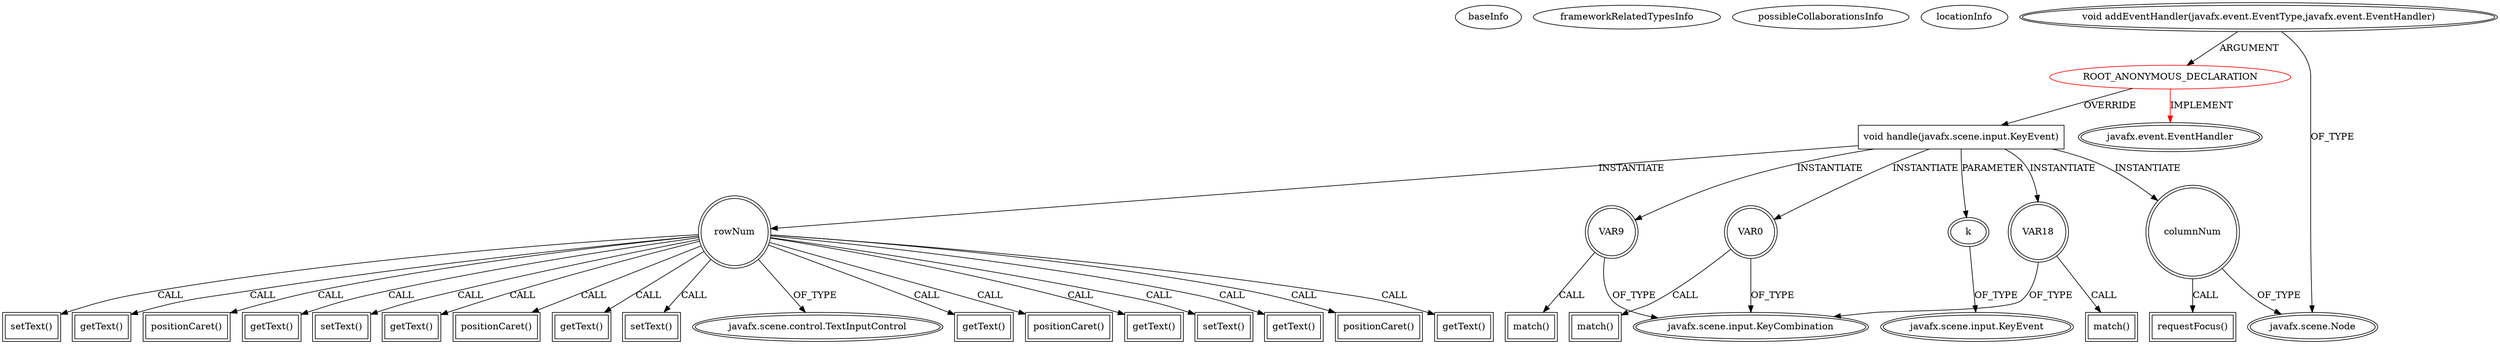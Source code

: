 digraph {
baseInfo[graphId=4397,category="extension_graph",isAnonymous=true,possibleRelation=false]
frameworkRelatedTypesInfo[0="javafx.event.EventHandler"]
possibleCollaborationsInfo[]
locationInfo[projectName="svadlamudi-GaussJordanElimination",filePath="/svadlamudi-GaussJordanElimination/GaussJordanElimination-master/src/gauss/jordan/elimination/MainController.java",contextSignature="void initialize(java.net.URL,java.util.ResourceBundle)",graphId="4397"]
0[label="ROOT_ANONYMOUS_DECLARATION",vertexType="ROOT_ANONYMOUS_DECLARATION",isFrameworkType=false,color=red]
1[label="javafx.event.EventHandler",vertexType="FRAMEWORK_INTERFACE_TYPE",isFrameworkType=true,peripheries=2]
2[label="void addEventHandler(javafx.event.EventType,javafx.event.EventHandler)",vertexType="OUTSIDE_CALL",isFrameworkType=true,peripheries=2]
3[label="javafx.scene.Node",vertexType="FRAMEWORK_CLASS_TYPE",isFrameworkType=true,peripheries=2]
4[label="void handle(javafx.scene.input.KeyEvent)",vertexType="OVERRIDING_METHOD_DECLARATION",isFrameworkType=false,shape=box]
5[label="k",vertexType="PARAMETER_DECLARATION",isFrameworkType=true,peripheries=2]
6[label="javafx.scene.input.KeyEvent",vertexType="FRAMEWORK_CLASS_TYPE",isFrameworkType=true,peripheries=2]
7[label="VAR0",vertexType="VARIABLE_EXPRESION",isFrameworkType=true,peripheries=2,shape=circle]
9[label="javafx.scene.input.KeyCombination",vertexType="FRAMEWORK_CLASS_TYPE",isFrameworkType=true,peripheries=2]
8[label="match()",vertexType="INSIDE_CALL",isFrameworkType=true,peripheries=2,shape=box]
10[label="rowNum",vertexType="VARIABLE_EXPRESION",isFrameworkType=true,peripheries=2,shape=circle]
12[label="javafx.scene.control.TextInputControl",vertexType="FRAMEWORK_CLASS_TYPE",isFrameworkType=true,peripheries=2]
11[label="getText()",vertexType="INSIDE_CALL",isFrameworkType=true,peripheries=2,shape=box]
14[label="positionCaret()",vertexType="INSIDE_CALL",isFrameworkType=true,peripheries=2,shape=box]
16[label="getText()",vertexType="INSIDE_CALL",isFrameworkType=true,peripheries=2,shape=box]
18[label="setText()",vertexType="INSIDE_CALL",isFrameworkType=true,peripheries=2,shape=box]
20[label="getText()",vertexType="INSIDE_CALL",isFrameworkType=true,peripheries=2,shape=box]
22[label="positionCaret()",vertexType="INSIDE_CALL",isFrameworkType=true,peripheries=2,shape=box]
24[label="getText()",vertexType="INSIDE_CALL",isFrameworkType=true,peripheries=2,shape=box]
26[label="setText()",vertexType="INSIDE_CALL",isFrameworkType=true,peripheries=2,shape=box]
27[label="VAR9",vertexType="VARIABLE_EXPRESION",isFrameworkType=true,peripheries=2,shape=circle]
28[label="match()",vertexType="INSIDE_CALL",isFrameworkType=true,peripheries=2,shape=box]
31[label="getText()",vertexType="INSIDE_CALL",isFrameworkType=true,peripheries=2,shape=box]
33[label="positionCaret()",vertexType="INSIDE_CALL",isFrameworkType=true,peripheries=2,shape=box]
35[label="getText()",vertexType="INSIDE_CALL",isFrameworkType=true,peripheries=2,shape=box]
37[label="setText()",vertexType="INSIDE_CALL",isFrameworkType=true,peripheries=2,shape=box]
39[label="getText()",vertexType="INSIDE_CALL",isFrameworkType=true,peripheries=2,shape=box]
41[label="positionCaret()",vertexType="INSIDE_CALL",isFrameworkType=true,peripheries=2,shape=box]
43[label="getText()",vertexType="INSIDE_CALL",isFrameworkType=true,peripheries=2,shape=box]
45[label="setText()",vertexType="INSIDE_CALL",isFrameworkType=true,peripheries=2,shape=box]
46[label="VAR18",vertexType="VARIABLE_EXPRESION",isFrameworkType=true,peripheries=2,shape=circle]
47[label="match()",vertexType="INSIDE_CALL",isFrameworkType=true,peripheries=2,shape=box]
49[label="columnNum",vertexType="VARIABLE_EXPRESION",isFrameworkType=true,peripheries=2,shape=circle]
50[label="requestFocus()",vertexType="INSIDE_CALL",isFrameworkType=true,peripheries=2,shape=box]
0->1[label="IMPLEMENT",color=red]
2->0[label="ARGUMENT"]
2->3[label="OF_TYPE"]
0->4[label="OVERRIDE"]
5->6[label="OF_TYPE"]
4->5[label="PARAMETER"]
4->7[label="INSTANTIATE"]
7->9[label="OF_TYPE"]
7->8[label="CALL"]
4->10[label="INSTANTIATE"]
10->12[label="OF_TYPE"]
10->11[label="CALL"]
10->14[label="CALL"]
10->16[label="CALL"]
10->18[label="CALL"]
10->20[label="CALL"]
10->22[label="CALL"]
10->24[label="CALL"]
10->26[label="CALL"]
4->27[label="INSTANTIATE"]
27->9[label="OF_TYPE"]
27->28[label="CALL"]
10->31[label="CALL"]
10->33[label="CALL"]
10->35[label="CALL"]
10->37[label="CALL"]
10->39[label="CALL"]
10->41[label="CALL"]
10->43[label="CALL"]
10->45[label="CALL"]
4->46[label="INSTANTIATE"]
46->9[label="OF_TYPE"]
46->47[label="CALL"]
4->49[label="INSTANTIATE"]
49->3[label="OF_TYPE"]
49->50[label="CALL"]
}
